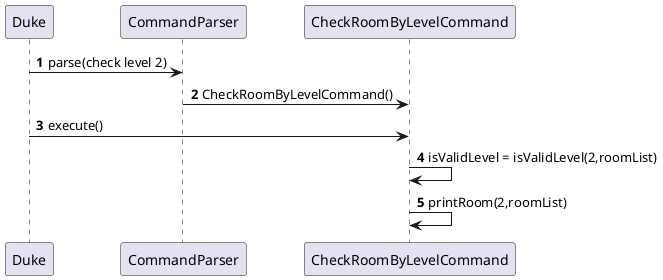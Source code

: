@startuml
'https://plantuml.com/sequence-diagram

autonumber

Duke -> CommandParser: parse(check level 2)
CommandParser -> CheckRoomByLevelCommand: CheckRoomByLevelCommand()
Duke -> CheckRoomByLevelCommand: execute()
CheckRoomByLevelCommand -> CheckRoomByLevelCommand: isValidLevel = isValidLevel(2,roomList)
CheckRoomByLevelCommand -> CheckRoomByLevelCommand: printRoom(2,roomList)

@enduml
